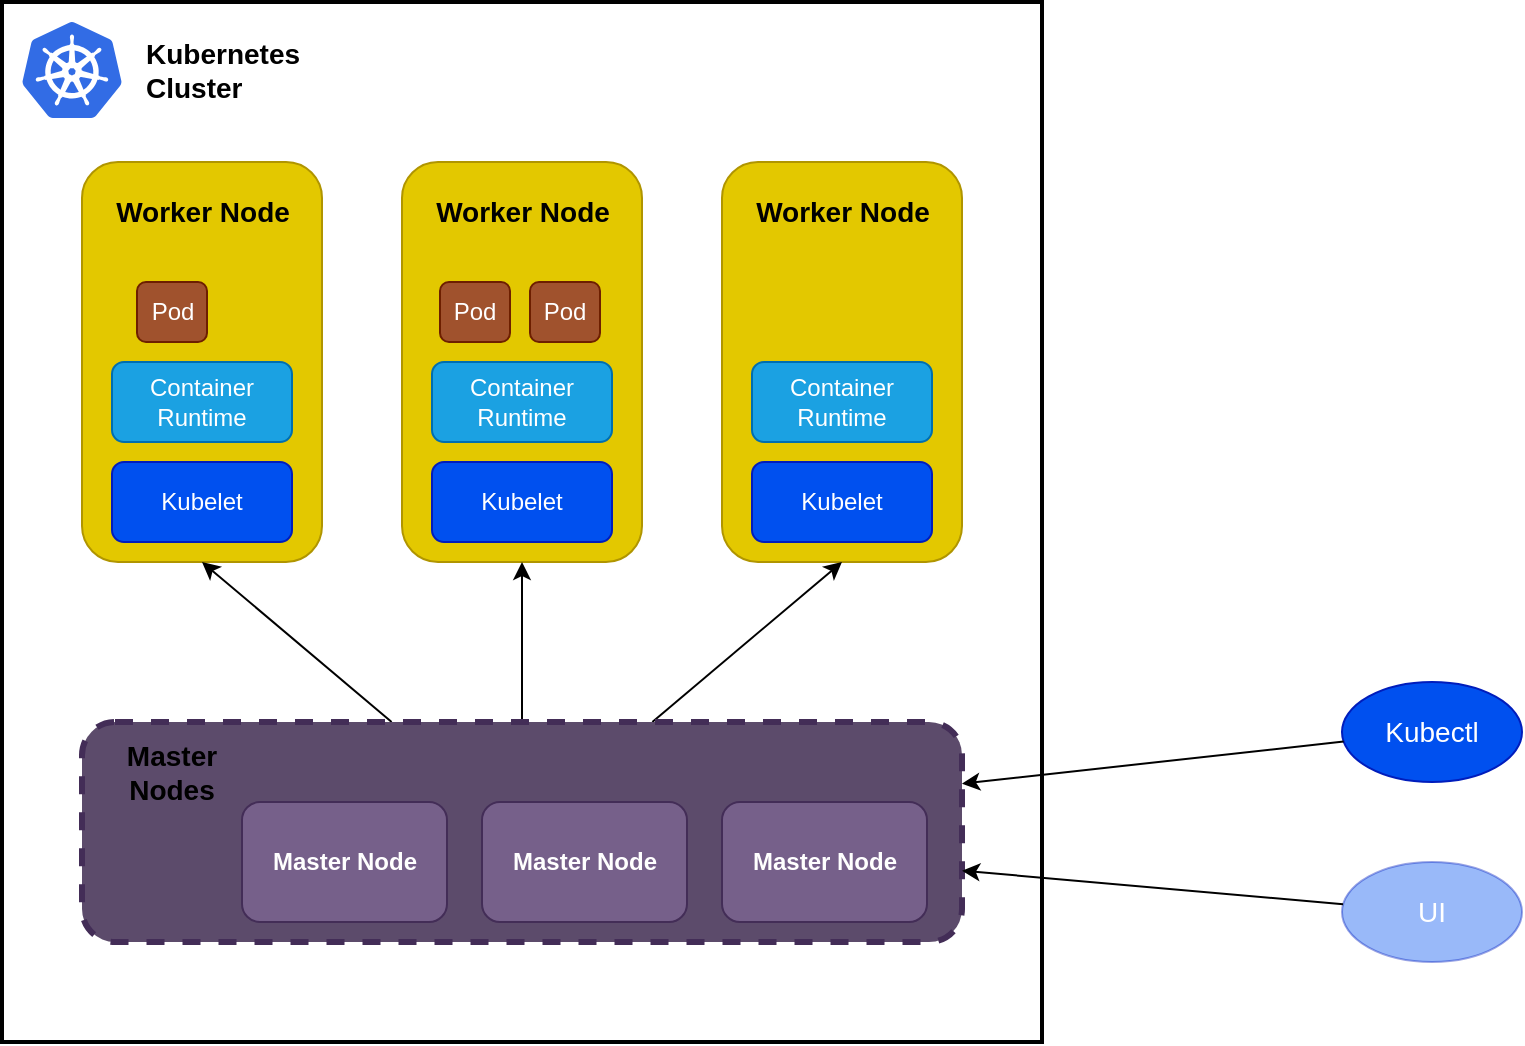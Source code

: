 <mxfile>
    <diagram id="emVRO3fbwTdRS-d10v4r" name="Page-1">
        <mxGraphModel dx="647" dy="515" grid="1" gridSize="10" guides="1" tooltips="1" connect="1" arrows="1" fold="1" page="1" pageScale="1" pageWidth="850" pageHeight="1100" math="0" shadow="0">
            <root>
                <mxCell id="0"/>
                <mxCell id="1" parent="0"/>
                <mxCell id="31" value="" style="rounded=0;whiteSpace=wrap;html=1;fillColor=default;strokeWidth=2;" parent="1" vertex="1">
                    <mxGeometry x="40" y="120" width="520" height="520" as="geometry"/>
                </mxCell>
                <mxCell id="2" value="" style="rounded=1;whiteSpace=wrap;html=1;fillColor=#e3c800;fontColor=#000000;strokeColor=#B09500;" parent="1" vertex="1">
                    <mxGeometry x="80" y="200" width="120" height="200" as="geometry"/>
                </mxCell>
                <mxCell id="3" value="Worker Node" style="text;html=1;strokeColor=none;fillColor=none;align=center;verticalAlign=middle;whiteSpace=wrap;rounded=0;fontStyle=1;fontSize=14;fontColor=#000000;" parent="1" vertex="1">
                    <mxGeometry x="92.5" y="210" width="95" height="30" as="geometry"/>
                </mxCell>
                <mxCell id="6" value="" style="rounded=1;whiteSpace=wrap;html=1;fillColor=#e3c800;fontColor=#000000;strokeColor=#B09500;" parent="1" vertex="1">
                    <mxGeometry x="240" y="200" width="120" height="200" as="geometry"/>
                </mxCell>
                <mxCell id="7" value="Worker Node" style="text;html=1;strokeColor=none;fillColor=none;align=center;verticalAlign=middle;whiteSpace=wrap;rounded=0;fontStyle=1;fontSize=14;fontColor=#000000;" parent="1" vertex="1">
                    <mxGeometry x="252.5" y="210" width="95" height="30" as="geometry"/>
                </mxCell>
                <mxCell id="8" value="" style="rounded=1;whiteSpace=wrap;html=1;fillColor=#e3c800;fontColor=#000000;strokeColor=#B09500;" parent="1" vertex="1">
                    <mxGeometry x="400" y="200" width="120" height="200" as="geometry"/>
                </mxCell>
                <mxCell id="9" value="Worker Node" style="text;html=1;strokeColor=none;fillColor=none;align=center;verticalAlign=middle;whiteSpace=wrap;rounded=0;fontStyle=1;fontSize=14;fontColor=#000000;" parent="1" vertex="1">
                    <mxGeometry x="412.5" y="210" width="95" height="30" as="geometry"/>
                </mxCell>
                <mxCell id="22" style="edgeStyle=none;html=1;entryX=0.5;entryY=1;entryDx=0;entryDy=0;" parent="1" source="10" target="2" edge="1">
                    <mxGeometry relative="1" as="geometry"/>
                </mxCell>
                <mxCell id="23" style="edgeStyle=none;html=1;" parent="1" source="10" target="6" edge="1">
                    <mxGeometry relative="1" as="geometry"/>
                </mxCell>
                <mxCell id="24" style="edgeStyle=none;html=1;entryX=0.5;entryY=1;entryDx=0;entryDy=0;" parent="1" source="10" target="8" edge="1">
                    <mxGeometry relative="1" as="geometry"/>
                </mxCell>
                <mxCell id="10" value="" style="rounded=1;whiteSpace=wrap;html=1;dashed=1;fillColor=#5C4B6B;fontColor=#ffffff;strokeColor=#432D57;strokeWidth=3;" parent="1" vertex="1">
                    <mxGeometry x="80" y="480" width="440" height="110" as="geometry"/>
                </mxCell>
                <mxCell id="11" value="Master Nodes" style="text;html=1;strokeColor=none;fillColor=none;align=center;verticalAlign=middle;whiteSpace=wrap;rounded=0;fontStyle=1;fontSize=14;" parent="1" vertex="1">
                    <mxGeometry x="90" y="490" width="70" height="30" as="geometry"/>
                </mxCell>
                <mxCell id="14" value="Master Node" style="rounded=1;whiteSpace=wrap;html=1;fontStyle=1;fillColor=#76608a;strokeColor=#432D57;fontColor=#ffffff;gradientColor=none;" parent="1" vertex="1">
                    <mxGeometry x="160" y="520" width="102.5" height="60" as="geometry"/>
                </mxCell>
                <mxCell id="17" value="Master Node" style="rounded=1;whiteSpace=wrap;html=1;fontStyle=1;fillColor=#76608a;strokeColor=#432D57;fontColor=#ffffff;" parent="1" vertex="1">
                    <mxGeometry x="280" y="520" width="102.5" height="60" as="geometry"/>
                </mxCell>
                <mxCell id="18" value="Master Node" style="rounded=1;whiteSpace=wrap;html=1;fontStyle=1;fillColor=#76608a;strokeColor=#432D57;fontColor=#ffffff;" parent="1" vertex="1">
                    <mxGeometry x="400" y="520" width="102.5" height="60" as="geometry"/>
                </mxCell>
                <mxCell id="25" value="Kubelet" style="rounded=1;whiteSpace=wrap;html=1;fillColor=#0050ef;fontColor=#ffffff;strokeColor=#001DBC;" parent="1" vertex="1">
                    <mxGeometry x="95" y="350" width="90" height="40" as="geometry"/>
                </mxCell>
                <mxCell id="26" value="Kubelet" style="rounded=1;whiteSpace=wrap;html=1;fillColor=#0050ef;fontColor=#ffffff;strokeColor=#001DBC;" parent="1" vertex="1">
                    <mxGeometry x="255" y="350" width="90" height="40" as="geometry"/>
                </mxCell>
                <mxCell id="27" value="Kubelet" style="rounded=1;whiteSpace=wrap;html=1;fillColor=#0050ef;fontColor=#ffffff;strokeColor=#001DBC;" parent="1" vertex="1">
                    <mxGeometry x="415" y="350" width="90" height="40" as="geometry"/>
                </mxCell>
                <mxCell id="28" value="Container Runtime" style="rounded=1;whiteSpace=wrap;html=1;fillColor=#1ba1e2;fontColor=#ffffff;strokeColor=#006EAF;" parent="1" vertex="1">
                    <mxGeometry x="95" y="300" width="90" height="40" as="geometry"/>
                </mxCell>
                <mxCell id="29" value="Container Runtime" style="rounded=1;whiteSpace=wrap;html=1;fillColor=#1ba1e2;fontColor=#ffffff;strokeColor=#006EAF;" parent="1" vertex="1">
                    <mxGeometry x="255" y="300" width="90" height="40" as="geometry"/>
                </mxCell>
                <mxCell id="30" value="Container Runtime" style="rounded=1;whiteSpace=wrap;html=1;fillColor=#1ba1e2;fontColor=#ffffff;strokeColor=#006EAF;" parent="1" vertex="1">
                    <mxGeometry x="415" y="300" width="90" height="40" as="geometry"/>
                </mxCell>
                <mxCell id="32" value="Kubernetes&lt;br style=&quot;font-size: 14px;&quot;&gt;Cluster" style="text;html=1;align=left;verticalAlign=middle;resizable=0;points=[];autosize=1;strokeColor=none;fillColor=none;fontStyle=1;fontSize=14;" parent="1" vertex="1">
                    <mxGeometry x="110" y="134" width="90" height="40" as="geometry"/>
                </mxCell>
                <mxCell id="34" value="" style="sketch=0;aspect=fixed;html=1;points=[];align=center;image;fontSize=12;image=img/lib/mscae/Kubernetes.svg;fillColor=default;" parent="1" vertex="1">
                    <mxGeometry x="50" y="130" width="50" height="48" as="geometry"/>
                </mxCell>
                <mxCell id="35" value="Kubectl" style="ellipse;whiteSpace=wrap;html=1;fontSize=14;fillColor=#0050ef;fontColor=#ffffff;strokeColor=#001DBC;" parent="1" vertex="1">
                    <mxGeometry x="710" y="460" width="90" height="50" as="geometry"/>
                </mxCell>
                <mxCell id="37" value="UI" style="ellipse;whiteSpace=wrap;html=1;fontSize=14;fillColor=#0050ef;fontColor=#ffffff;strokeColor=#001DBC;opacity=40;" parent="1" vertex="1">
                    <mxGeometry x="710" y="550" width="90" height="50" as="geometry"/>
                </mxCell>
                <mxCell id="38" style="edgeStyle=none;html=1;fontSize=12;" parent="1" source="35" target="10" edge="1">
                    <mxGeometry relative="1" as="geometry"/>
                </mxCell>
                <mxCell id="39" style="edgeStyle=none;html=1;fontSize=12;" parent="1" source="37" target="10" edge="1">
                    <mxGeometry relative="1" as="geometry"/>
                </mxCell>
                <mxCell id="41" value="Pod" style="rounded=1;whiteSpace=wrap;html=1;fillColor=#a0522d;fontColor=#ffffff;strokeColor=#6D1F00;" vertex="1" parent="1">
                    <mxGeometry x="259" y="260" width="35" height="30" as="geometry"/>
                </mxCell>
                <mxCell id="42" value="Pod" style="rounded=1;whiteSpace=wrap;html=1;fillColor=#a0522d;fontColor=#ffffff;strokeColor=#6D1F00;" vertex="1" parent="1">
                    <mxGeometry x="304" y="260" width="35" height="30" as="geometry"/>
                </mxCell>
                <mxCell id="44" value="Pod" style="rounded=1;whiteSpace=wrap;html=1;fillColor=#a0522d;fontColor=#ffffff;strokeColor=#6D1F00;" vertex="1" parent="1">
                    <mxGeometry x="107.5" y="260" width="35" height="30" as="geometry"/>
                </mxCell>
            </root>
        </mxGraphModel>
    </diagram>
    <diagram id="s2I4ffcM6wquDRJbTkNw" name="Page-2">
        <mxGraphModel dx="617" dy="355" grid="1" gridSize="10" guides="1" tooltips="1" connect="1" arrows="1" fold="1" page="1" pageScale="1" pageWidth="850" pageHeight="1100" math="0" shadow="0">
            <root>
                <mxCell id="KdR4U7TqsE0vkO7Y1LEo-0"/>
                <mxCell id="KdR4U7TqsE0vkO7Y1LEo-1" parent="KdR4U7TqsE0vkO7Y1LEo-0"/>
                <mxCell id="KdR4U7TqsE0vkO7Y1LEo-2" value="" style="rounded=0;whiteSpace=wrap;html=1;sketch=1;fillStyle=hachure;fillColor=#1ba1e2;strokeWidth=2;fontColor=#ffffff;strokeColor=#006EAF;" vertex="1" parent="KdR4U7TqsE0vkO7Y1LEo-1">
                    <mxGeometry x="240" y="160" width="200" height="200" as="geometry"/>
                </mxCell>
                <mxCell id="KdR4U7TqsE0vkO7Y1LEo-7" value="Pod" style="text;html=1;align=center;verticalAlign=middle;whiteSpace=wrap;rounded=0;sketch=1;fillStyle=solid;fillColor=#a0522d;fontColor=#ffffff;strokeColor=#6D1F00;" vertex="1" parent="KdR4U7TqsE0vkO7Y1LEo-1">
                    <mxGeometry x="245" y="170" width="60" height="20" as="geometry"/>
                </mxCell>
                <mxCell id="KdR4U7TqsE0vkO7Y1LEo-9" value="" style="ellipse;whiteSpace=wrap;html=1;aspect=fixed;sketch=1;fillStyle=solid;strokeWidth=1;fillColor=#0050ef;fontColor=#ffffff;strokeColor=#001DBC;" vertex="1" parent="KdR4U7TqsE0vkO7Y1LEo-1">
                    <mxGeometry x="280" y="200" width="140" height="140" as="geometry"/>
                </mxCell>
                <mxCell id="KdR4U7TqsE0vkO7Y1LEo-8" value="nginx&lt;br&gt;container" style="ellipse;whiteSpace=wrap;html=1;aspect=fixed;sketch=1;fillStyle=solid;strokeWidth=2;fillColor=#1ba1e2;fontColor=#ffffff;strokeColor=#006EAF;" vertex="1" parent="KdR4U7TqsE0vkO7Y1LEo-1">
                    <mxGeometry x="300" y="210" width="80" height="80" as="geometry"/>
                </mxCell>
                <mxCell id="KdR4U7TqsE0vkO7Y1LEo-10" value="containers" style="text;html=1;align=center;verticalAlign=middle;resizable=0;points=[];autosize=1;strokeColor=none;fillColor=none;" vertex="1" parent="KdR4U7TqsE0vkO7Y1LEo-1">
                    <mxGeometry x="315" y="310" width="70" height="20" as="geometry"/>
                </mxCell>
            </root>
        </mxGraphModel>
    </diagram>
</mxfile>